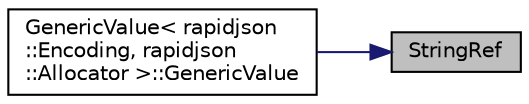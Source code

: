 digraph "StringRef"
{
 // LATEX_PDF_SIZE
  edge [fontname="Helvetica",fontsize="10",labelfontname="Helvetica",labelfontsize="10"];
  node [fontname="Helvetica",fontsize="10",shape=record];
  rankdir="RL";
  Node1 [label="StringRef",height=0.2,width=0.4,color="black", fillcolor="grey75", style="filled", fontcolor="black",tooltip="Mark a character pointer as constant string."];
  Node1 -> Node2 [dir="back",color="midnightblue",fontsize="10",style="solid",fontname="Helvetica"];
  Node2 [label="GenericValue\< rapidjson\l::Encoding, rapidjson\l::Allocator \>::GenericValue",height=0.2,width=0.4,color="black", fillcolor="white", style="filled",URL="$class_generic_value.html#a4d9af98141360cd801daab4ed1ca2c91",tooltip="Constructor for constant string (i.e. do not make a copy of string)"];
}
